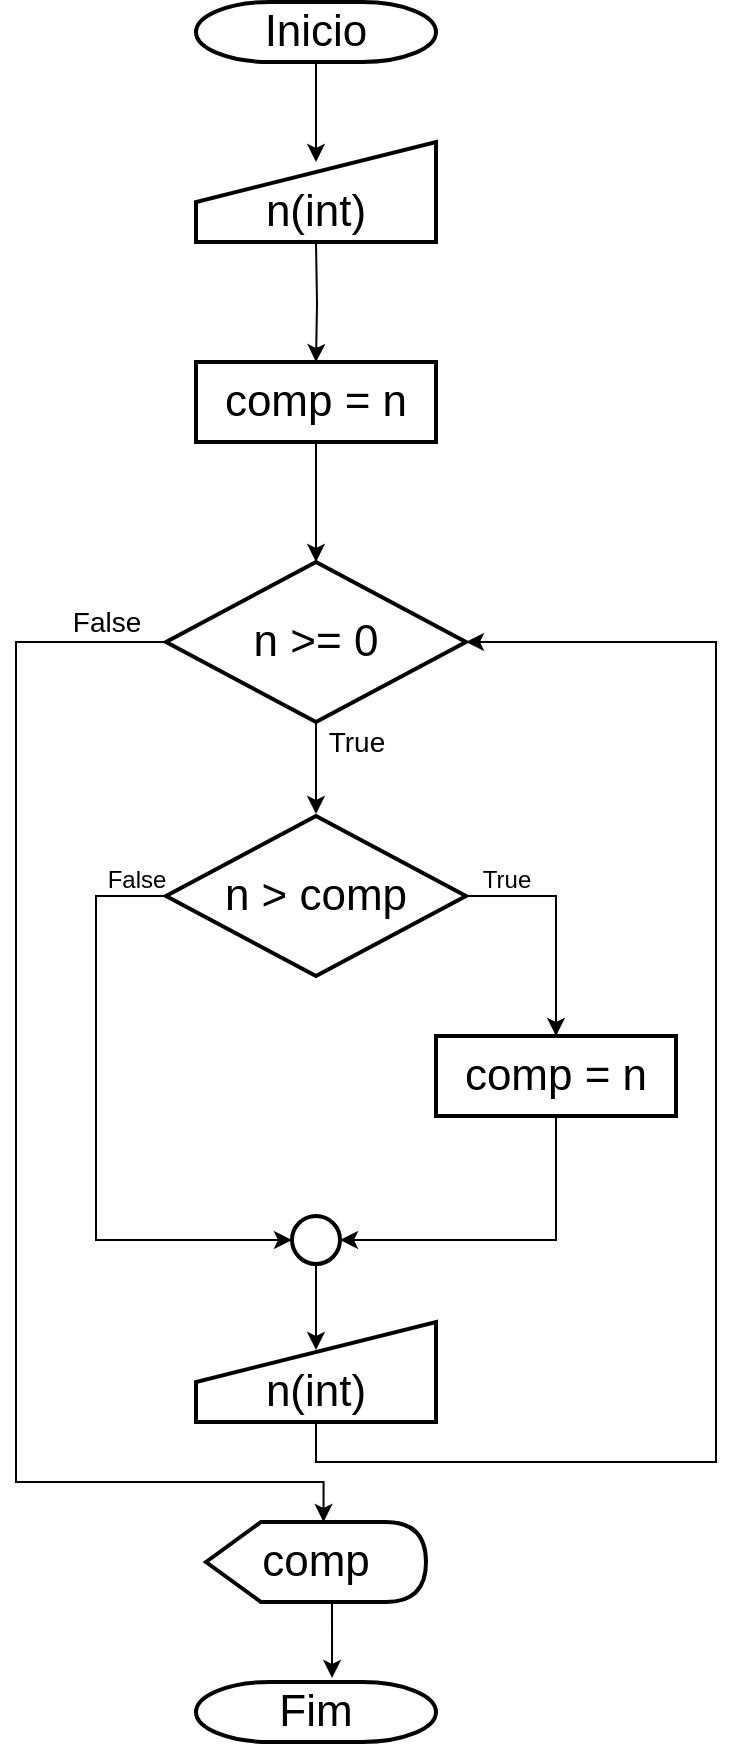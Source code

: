 <mxfile version="12.9.13" type="device"><diagram id="HCxgx4dp4AeBodah8rEB" name="Página-1"><mxGraphModel dx="852" dy="494" grid="1" gridSize="10" guides="1" tooltips="1" connect="1" arrows="1" fold="1" page="1" pageScale="1" pageWidth="827" pageHeight="1169" math="0" shadow="0"><root><mxCell id="0"/><mxCell id="1" parent="0"/><mxCell id="2SWQwtfEQm11OgHr88dC-1" style="edgeStyle=orthogonalEdgeStyle;rounded=0;orthogonalLoop=1;jettySize=auto;html=1;exitX=0.5;exitY=1;exitDx=0;exitDy=0;exitPerimeter=0;entryX=0.5;entryY=0;entryDx=0;entryDy=0;" edge="1" parent="1" source="2SWQwtfEQm11OgHr88dC-2"><mxGeometry relative="1" as="geometry"><mxPoint x="200" y="110" as="targetPoint"/></mxGeometry></mxCell><mxCell id="2SWQwtfEQm11OgHr88dC-2" value="Inicio" style="strokeWidth=2;html=1;shape=mxgraph.flowchart.terminator;whiteSpace=wrap;fontSize=22;" vertex="1" parent="1"><mxGeometry x="140" y="30" width="120" height="30" as="geometry"/></mxCell><mxCell id="2SWQwtfEQm11OgHr88dC-3" style="edgeStyle=orthogonalEdgeStyle;rounded=0;orthogonalLoop=1;jettySize=auto;html=1;exitX=0.5;exitY=1;exitDx=0;exitDy=0;entryX=0.5;entryY=0.32;entryDx=0;entryDy=0;entryPerimeter=0;" edge="1" parent="1" source="2SWQwtfEQm11OgHr88dC-5"><mxGeometry relative="1" as="geometry"><mxPoint x="200" y="436" as="targetPoint"/></mxGeometry></mxCell><mxCell id="2SWQwtfEQm11OgHr88dC-4" style="edgeStyle=orthogonalEdgeStyle;rounded=0;orthogonalLoop=1;jettySize=auto;html=1;exitX=0;exitY=0.5;exitDx=0;exitDy=0;entryX=0;entryY=0;entryDx=58.75;entryDy=0;entryPerimeter=0;" edge="1" parent="1" source="2SWQwtfEQm11OgHr88dC-5" target="2SWQwtfEQm11OgHr88dC-18"><mxGeometry relative="1" as="geometry"><Array as="points"><mxPoint x="50" y="350"/><mxPoint x="50" y="770"/><mxPoint x="204" y="770"/></Array></mxGeometry></mxCell><mxCell id="2SWQwtfEQm11OgHr88dC-5" value="n &amp;gt;= 0" style="rhombus;whiteSpace=wrap;html=1;strokeWidth=2;fontSize=22;" vertex="1" parent="1"><mxGeometry x="125" y="310" width="150" height="80" as="geometry"/></mxCell><mxCell id="2SWQwtfEQm11OgHr88dC-6" style="edgeStyle=orthogonalEdgeStyle;rounded=0;orthogonalLoop=1;jettySize=auto;html=1;exitX=0.5;exitY=1;exitDx=0;exitDy=0;entryX=0.5;entryY=0;entryDx=0;entryDy=0;" edge="1" parent="1" target="2SWQwtfEQm11OgHr88dC-9"><mxGeometry relative="1" as="geometry"><mxPoint x="200" y="150" as="sourcePoint"/></mxGeometry></mxCell><mxCell id="2SWQwtfEQm11OgHr88dC-7" value="&lt;font style=&quot;font-size: 14px&quot;&gt;True&lt;/font&gt;" style="text;html=1;align=center;verticalAlign=middle;resizable=0;points=[];autosize=1;" vertex="1" parent="1"><mxGeometry x="200" y="390" width="40" height="20" as="geometry"/></mxCell><mxCell id="2SWQwtfEQm11OgHr88dC-8" style="edgeStyle=orthogonalEdgeStyle;rounded=0;orthogonalLoop=1;jettySize=auto;html=1;exitX=0.5;exitY=1;exitDx=0;exitDy=0;entryX=0.5;entryY=0;entryDx=0;entryDy=0;" edge="1" parent="1" source="2SWQwtfEQm11OgHr88dC-9" target="2SWQwtfEQm11OgHr88dC-5"><mxGeometry relative="1" as="geometry"/></mxCell><mxCell id="2SWQwtfEQm11OgHr88dC-9" value="comp = n" style="rounded=0;whiteSpace=wrap;html=1;strokeWidth=2;fontSize=22;" vertex="1" parent="1"><mxGeometry x="140" y="210" width="120" height="40" as="geometry"/></mxCell><mxCell id="2SWQwtfEQm11OgHr88dC-10" style="edgeStyle=orthogonalEdgeStyle;rounded=0;orthogonalLoop=1;jettySize=auto;html=1;exitX=1;exitY=0.5;exitDx=0;exitDy=0;entryX=0.5;entryY=0;entryDx=0;entryDy=0;" edge="1" parent="1" source="2SWQwtfEQm11OgHr88dC-12" target="2SWQwtfEQm11OgHr88dC-14"><mxGeometry relative="1" as="geometry"/></mxCell><mxCell id="2SWQwtfEQm11OgHr88dC-11" style="edgeStyle=orthogonalEdgeStyle;rounded=0;orthogonalLoop=1;jettySize=auto;html=1;exitX=0;exitY=0.5;exitDx=0;exitDy=0;entryX=0;entryY=0.5;entryDx=0;entryDy=0;" edge="1" parent="1" source="2SWQwtfEQm11OgHr88dC-12" target="2SWQwtfEQm11OgHr88dC-16"><mxGeometry relative="1" as="geometry"><Array as="points"><mxPoint x="90" y="477"/><mxPoint x="90" y="649"/></Array></mxGeometry></mxCell><mxCell id="2SWQwtfEQm11OgHr88dC-12" value="n &amp;gt; comp" style="rhombus;whiteSpace=wrap;html=1;strokeWidth=2;fontSize=22;" vertex="1" parent="1"><mxGeometry x="125" y="437" width="150" height="80" as="geometry"/></mxCell><mxCell id="2SWQwtfEQm11OgHr88dC-13" style="edgeStyle=orthogonalEdgeStyle;rounded=0;orthogonalLoop=1;jettySize=auto;html=1;exitX=0.5;exitY=1;exitDx=0;exitDy=0;entryX=1;entryY=0.5;entryDx=0;entryDy=0;" edge="1" parent="1" source="2SWQwtfEQm11OgHr88dC-14" target="2SWQwtfEQm11OgHr88dC-16"><mxGeometry relative="1" as="geometry"/></mxCell><mxCell id="2SWQwtfEQm11OgHr88dC-14" value="comp = n" style="rounded=0;whiteSpace=wrap;html=1;strokeWidth=2;fontSize=22;" vertex="1" parent="1"><mxGeometry x="260" y="547" width="120" height="40" as="geometry"/></mxCell><mxCell id="2SWQwtfEQm11OgHr88dC-15" style="edgeStyle=orthogonalEdgeStyle;rounded=0;orthogonalLoop=1;jettySize=auto;html=1;exitX=0.5;exitY=1;exitDx=0;exitDy=0;entryX=0.5;entryY=0.28;entryDx=0;entryDy=0;entryPerimeter=0;" edge="1" parent="1" source="2SWQwtfEQm11OgHr88dC-16" target="2SWQwtfEQm11OgHr88dC-24"><mxGeometry relative="1" as="geometry"/></mxCell><mxCell id="2SWQwtfEQm11OgHr88dC-16" value="" style="ellipse;whiteSpace=wrap;html=1;aspect=fixed;fontSize=20;strokeWidth=2;" vertex="1" parent="1"><mxGeometry x="188" y="637" width="24" height="24" as="geometry"/></mxCell><mxCell id="2SWQwtfEQm11OgHr88dC-17" style="edgeStyle=orthogonalEdgeStyle;rounded=0;orthogonalLoop=1;jettySize=auto;html=1;exitX=0;exitY=0;exitDx=58.75;exitDy=40;exitPerimeter=0;entryX=0.567;entryY=-0.067;entryDx=0;entryDy=0;entryPerimeter=0;" edge="1" parent="1" source="2SWQwtfEQm11OgHr88dC-18" target="2SWQwtfEQm11OgHr88dC-25"><mxGeometry relative="1" as="geometry"/></mxCell><mxCell id="2SWQwtfEQm11OgHr88dC-18" value="comp" style="shape=display;whiteSpace=wrap;html=1;strokeWidth=2;fontSize=22;" vertex="1" parent="1"><mxGeometry x="145" y="790" width="110" height="40" as="geometry"/></mxCell><mxCell id="2SWQwtfEQm11OgHr88dC-19" value="&lt;font style=&quot;font-size: 14px&quot;&gt;False&lt;/font&gt;" style="text;html=1;align=center;verticalAlign=middle;resizable=0;points=[];autosize=1;" vertex="1" parent="1"><mxGeometry x="70" y="330" width="50" height="20" as="geometry"/></mxCell><mxCell id="2SWQwtfEQm11OgHr88dC-20" value="True" style="text;html=1;align=center;verticalAlign=middle;resizable=0;points=[];autosize=1;" vertex="1" parent="1"><mxGeometry x="275" y="459" width="40" height="20" as="geometry"/></mxCell><mxCell id="2SWQwtfEQm11OgHr88dC-21" value="False" style="text;html=1;align=center;verticalAlign=middle;resizable=0;points=[];autosize=1;" vertex="1" parent="1"><mxGeometry x="90" y="459" width="40" height="20" as="geometry"/></mxCell><mxCell id="2SWQwtfEQm11OgHr88dC-22" value="n(int)" style="shape=manualInput;whiteSpace=wrap;html=1;strokeWidth=2;fontSize=22;verticalAlign=bottom;" vertex="1" parent="1"><mxGeometry x="140" y="100" width="120" height="50" as="geometry"/></mxCell><mxCell id="2SWQwtfEQm11OgHr88dC-23" style="edgeStyle=orthogonalEdgeStyle;rounded=0;orthogonalLoop=1;jettySize=auto;html=1;exitX=0.5;exitY=1;exitDx=0;exitDy=0;entryX=1;entryY=0.5;entryDx=0;entryDy=0;" edge="1" parent="1" source="2SWQwtfEQm11OgHr88dC-24" target="2SWQwtfEQm11OgHr88dC-5"><mxGeometry relative="1" as="geometry"><Array as="points"><mxPoint x="200" y="760"/><mxPoint x="400" y="760"/><mxPoint x="400" y="350"/></Array></mxGeometry></mxCell><mxCell id="2SWQwtfEQm11OgHr88dC-24" value="n(int)" style="shape=manualInput;whiteSpace=wrap;html=1;strokeWidth=2;fontSize=22;verticalAlign=bottom;" vertex="1" parent="1"><mxGeometry x="140" y="690" width="120" height="50" as="geometry"/></mxCell><mxCell id="2SWQwtfEQm11OgHr88dC-25" value="Fim" style="strokeWidth=2;html=1;shape=mxgraph.flowchart.terminator;whiteSpace=wrap;fontSize=22;" vertex="1" parent="1"><mxGeometry x="140" y="870" width="120" height="30" as="geometry"/></mxCell></root></mxGraphModel></diagram></mxfile>